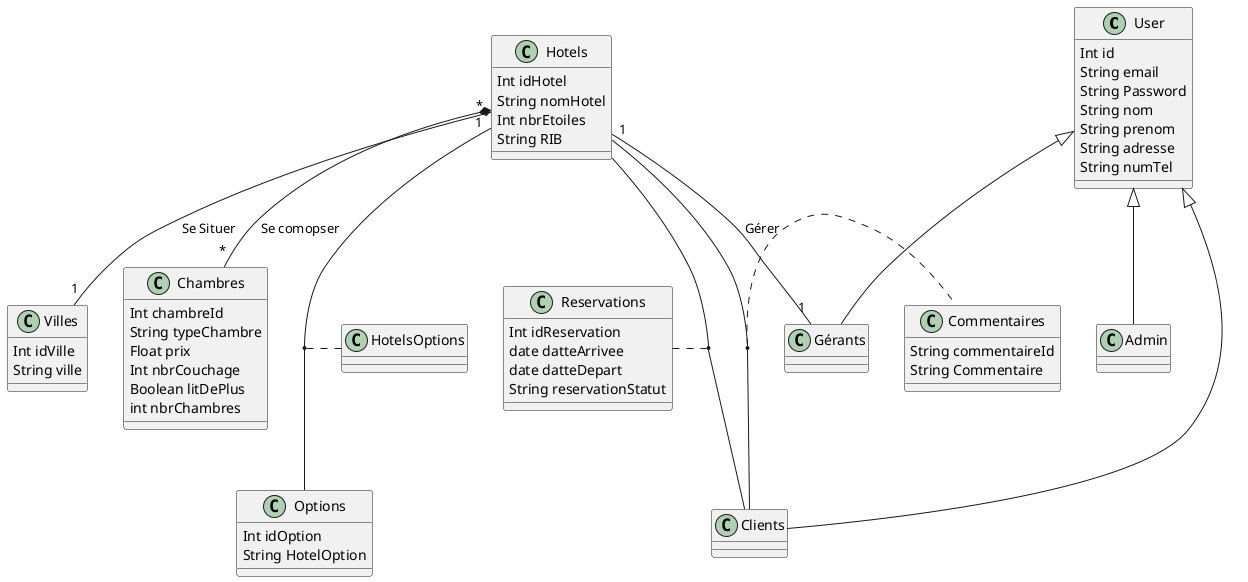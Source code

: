 @startuml Conception_Hotels
class User{
    Int id
    String email
    String Password
    String nom
    String prenom
    String adresse
    String numTel
}

class Admin{
}

class Clients{
}

class Gérants{
}

class Villes{
    Int idVille
    String ville
}

class Hotels{
    Int idHotel
    String nomHotel
    Int nbrEtoiles
    String RIB
}

class Options{
    Int idOption
    String HotelOption
}

class HotelsOptions{
}

class Chambres{
    Int chambreId
    String typeChambre
    Float prix
    Int nbrCouchage
    Boolean litDePlus
    int nbrChambres
}

class Commentaires{
    String commentaireId
    String Commentaire
}

class Reservations{
    Int idReservation
    date datteArrivee
    date datteDepart
    String reservationStatut
}


User <|-- Admin
User <|-- Clients
User <|-- Gérants

Hotels "*" -- "1" Villes : "Se Situer"
Hotels "1" *-- "*" Chambres : "Se comopser"
Hotels "1" -- "1" Gérants : "Gérer"

(Hotels, Options) .. HotelsOptions
(Hotels, Clients) .. Reservations
(Hotels, Clients) .. Commentaires



@enduml